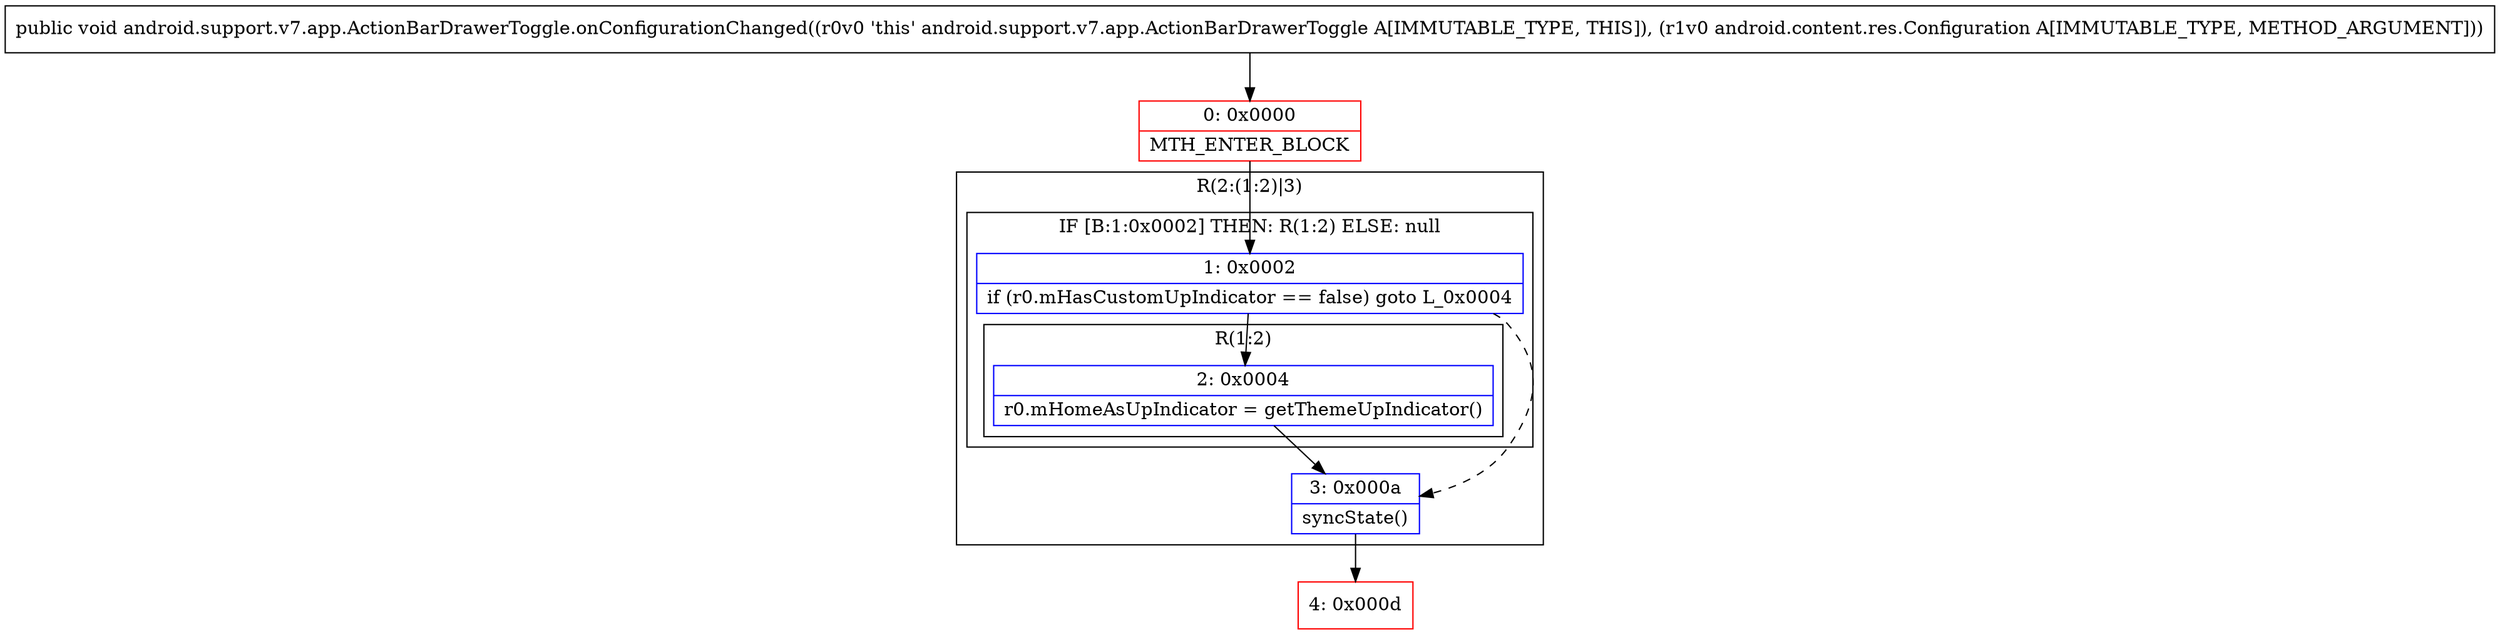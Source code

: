 digraph "CFG forandroid.support.v7.app.ActionBarDrawerToggle.onConfigurationChanged(Landroid\/content\/res\/Configuration;)V" {
subgraph cluster_Region_1183851638 {
label = "R(2:(1:2)|3)";
node [shape=record,color=blue];
subgraph cluster_IfRegion_2113562179 {
label = "IF [B:1:0x0002] THEN: R(1:2) ELSE: null";
node [shape=record,color=blue];
Node_1 [shape=record,label="{1\:\ 0x0002|if (r0.mHasCustomUpIndicator == false) goto L_0x0004\l}"];
subgraph cluster_Region_306038426 {
label = "R(1:2)";
node [shape=record,color=blue];
Node_2 [shape=record,label="{2\:\ 0x0004|r0.mHomeAsUpIndicator = getThemeUpIndicator()\l}"];
}
}
Node_3 [shape=record,label="{3\:\ 0x000a|syncState()\l}"];
}
Node_0 [shape=record,color=red,label="{0\:\ 0x0000|MTH_ENTER_BLOCK\l}"];
Node_4 [shape=record,color=red,label="{4\:\ 0x000d}"];
MethodNode[shape=record,label="{public void android.support.v7.app.ActionBarDrawerToggle.onConfigurationChanged((r0v0 'this' android.support.v7.app.ActionBarDrawerToggle A[IMMUTABLE_TYPE, THIS]), (r1v0 android.content.res.Configuration A[IMMUTABLE_TYPE, METHOD_ARGUMENT])) }"];
MethodNode -> Node_0;
Node_1 -> Node_2;
Node_1 -> Node_3[style=dashed];
Node_2 -> Node_3;
Node_3 -> Node_4;
Node_0 -> Node_1;
}


